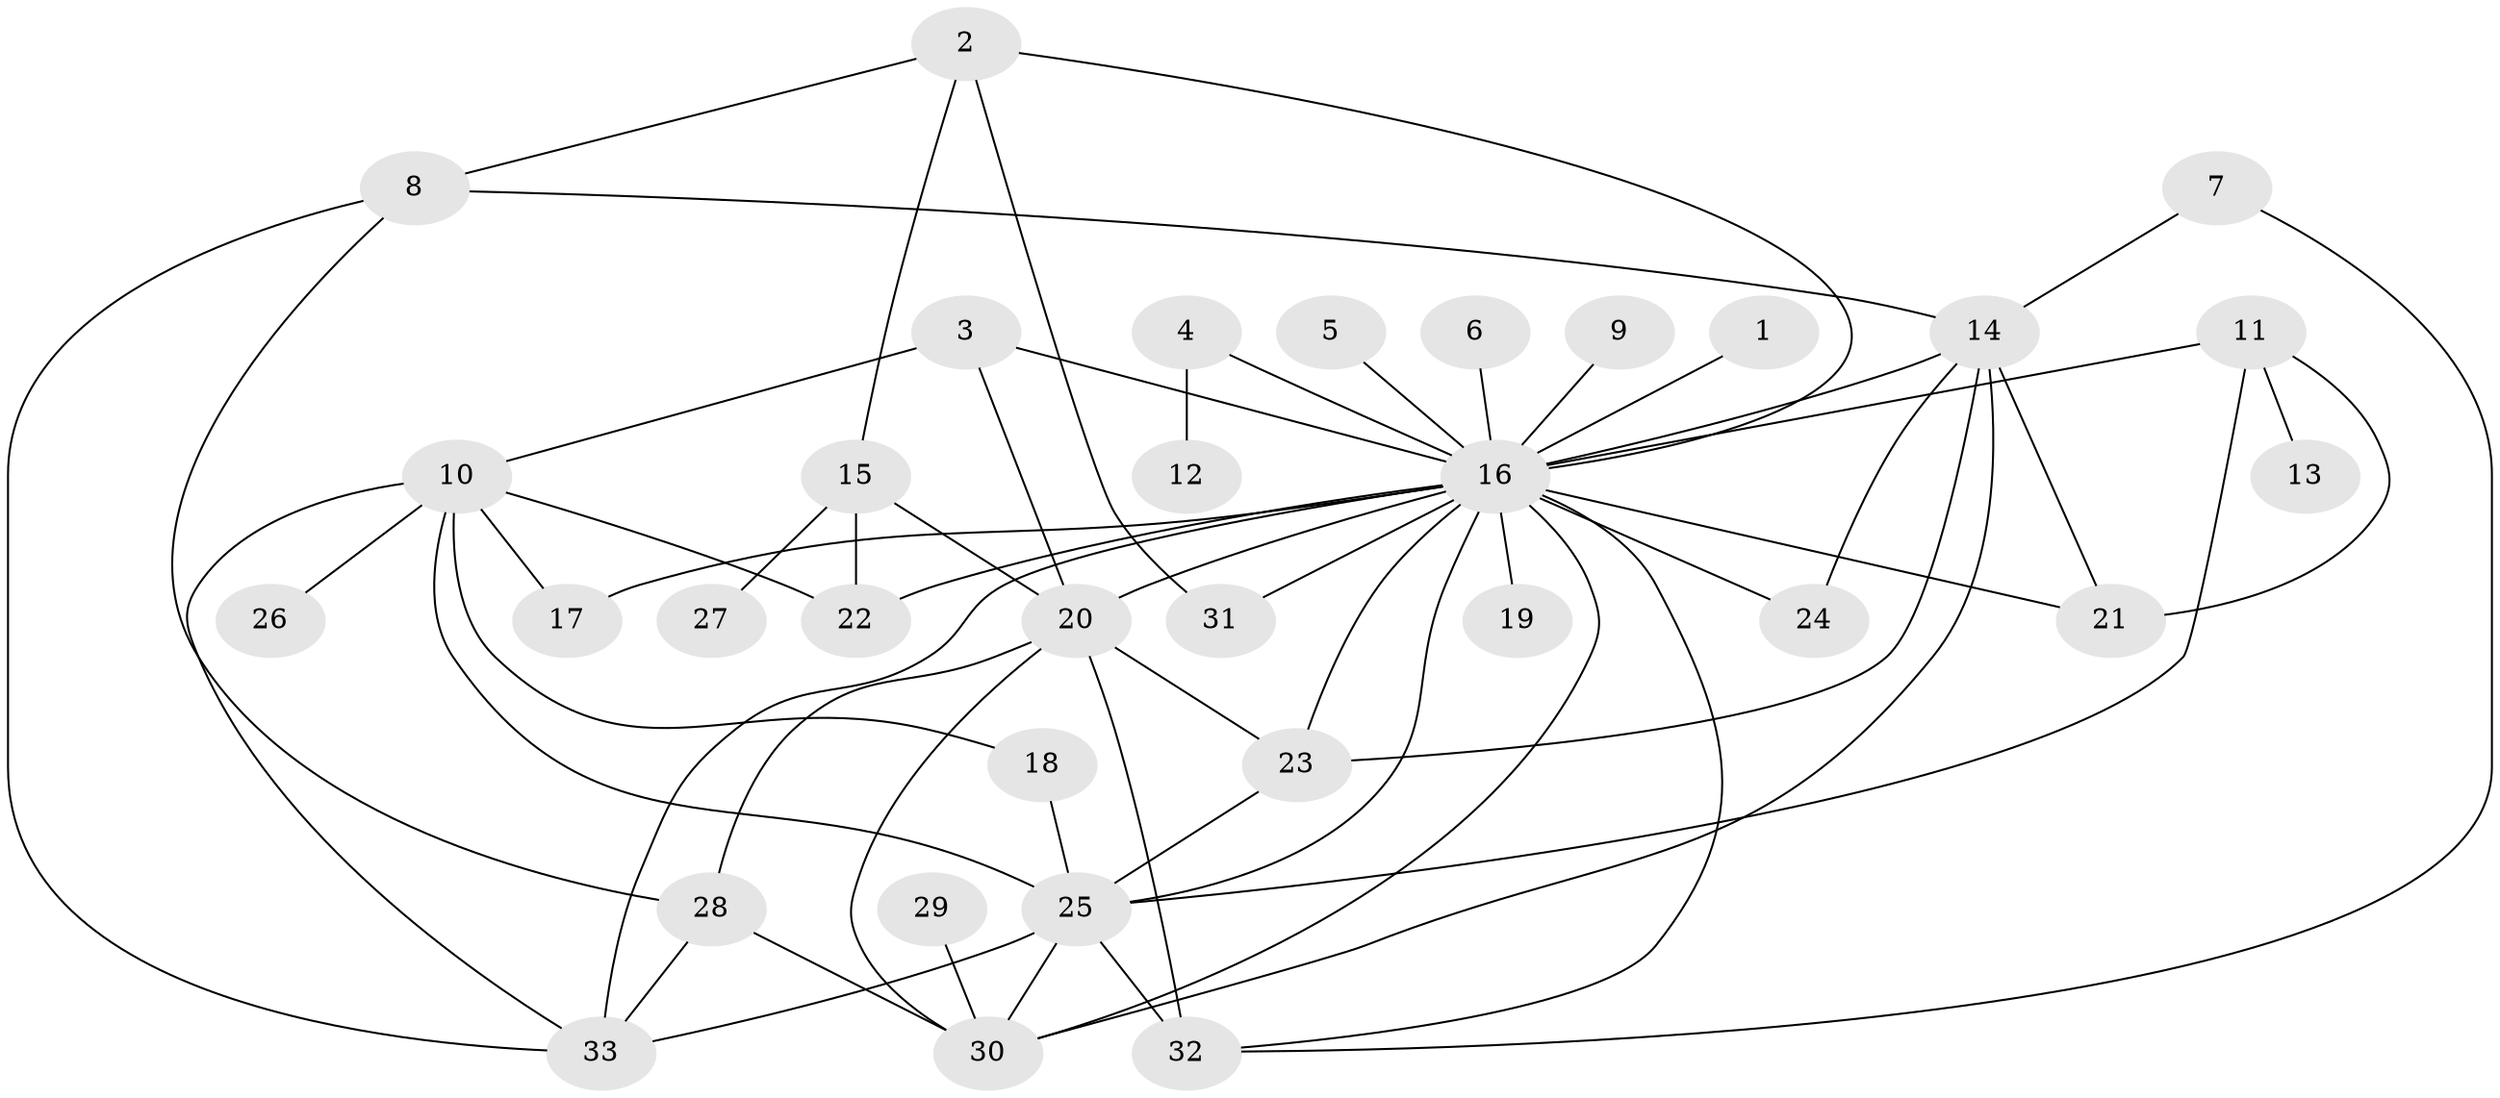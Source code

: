 // original degree distribution, {28: 0.015384615384615385, 3: 0.12307692307692308, 10: 0.015384615384615385, 1: 0.4307692307692308, 6: 0.07692307692307693, 5: 0.015384615384615385, 4: 0.1076923076923077, 2: 0.16923076923076924, 7: 0.015384615384615385, 9: 0.03076923076923077}
// Generated by graph-tools (version 1.1) at 2025/01/03/09/25 03:01:50]
// undirected, 33 vertices, 60 edges
graph export_dot {
graph [start="1"]
  node [color=gray90,style=filled];
  1;
  2;
  3;
  4;
  5;
  6;
  7;
  8;
  9;
  10;
  11;
  12;
  13;
  14;
  15;
  16;
  17;
  18;
  19;
  20;
  21;
  22;
  23;
  24;
  25;
  26;
  27;
  28;
  29;
  30;
  31;
  32;
  33;
  1 -- 16 [weight=1.0];
  2 -- 8 [weight=1.0];
  2 -- 15 [weight=1.0];
  2 -- 16 [weight=1.0];
  2 -- 31 [weight=1.0];
  3 -- 10 [weight=1.0];
  3 -- 16 [weight=1.0];
  3 -- 20 [weight=1.0];
  4 -- 12 [weight=1.0];
  4 -- 16 [weight=1.0];
  5 -- 16 [weight=1.0];
  6 -- 16 [weight=1.0];
  7 -- 14 [weight=1.0];
  7 -- 32 [weight=1.0];
  8 -- 14 [weight=1.0];
  8 -- 28 [weight=1.0];
  8 -- 33 [weight=1.0];
  9 -- 16 [weight=1.0];
  10 -- 17 [weight=1.0];
  10 -- 18 [weight=1.0];
  10 -- 22 [weight=1.0];
  10 -- 25 [weight=1.0];
  10 -- 26 [weight=1.0];
  10 -- 33 [weight=1.0];
  11 -- 13 [weight=1.0];
  11 -- 16 [weight=1.0];
  11 -- 21 [weight=1.0];
  11 -- 25 [weight=1.0];
  14 -- 16 [weight=1.0];
  14 -- 21 [weight=1.0];
  14 -- 23 [weight=1.0];
  14 -- 24 [weight=1.0];
  14 -- 30 [weight=1.0];
  15 -- 20 [weight=1.0];
  15 -- 22 [weight=1.0];
  15 -- 27 [weight=1.0];
  16 -- 17 [weight=1.0];
  16 -- 19 [weight=1.0];
  16 -- 20 [weight=1.0];
  16 -- 21 [weight=2.0];
  16 -- 22 [weight=1.0];
  16 -- 23 [weight=1.0];
  16 -- 24 [weight=1.0];
  16 -- 25 [weight=1.0];
  16 -- 30 [weight=1.0];
  16 -- 31 [weight=1.0];
  16 -- 32 [weight=1.0];
  16 -- 33 [weight=1.0];
  18 -- 25 [weight=1.0];
  20 -- 23 [weight=1.0];
  20 -- 28 [weight=1.0];
  20 -- 30 [weight=1.0];
  20 -- 32 [weight=2.0];
  23 -- 25 [weight=1.0];
  25 -- 30 [weight=1.0];
  25 -- 32 [weight=1.0];
  25 -- 33 [weight=1.0];
  28 -- 30 [weight=1.0];
  28 -- 33 [weight=1.0];
  29 -- 30 [weight=1.0];
}
